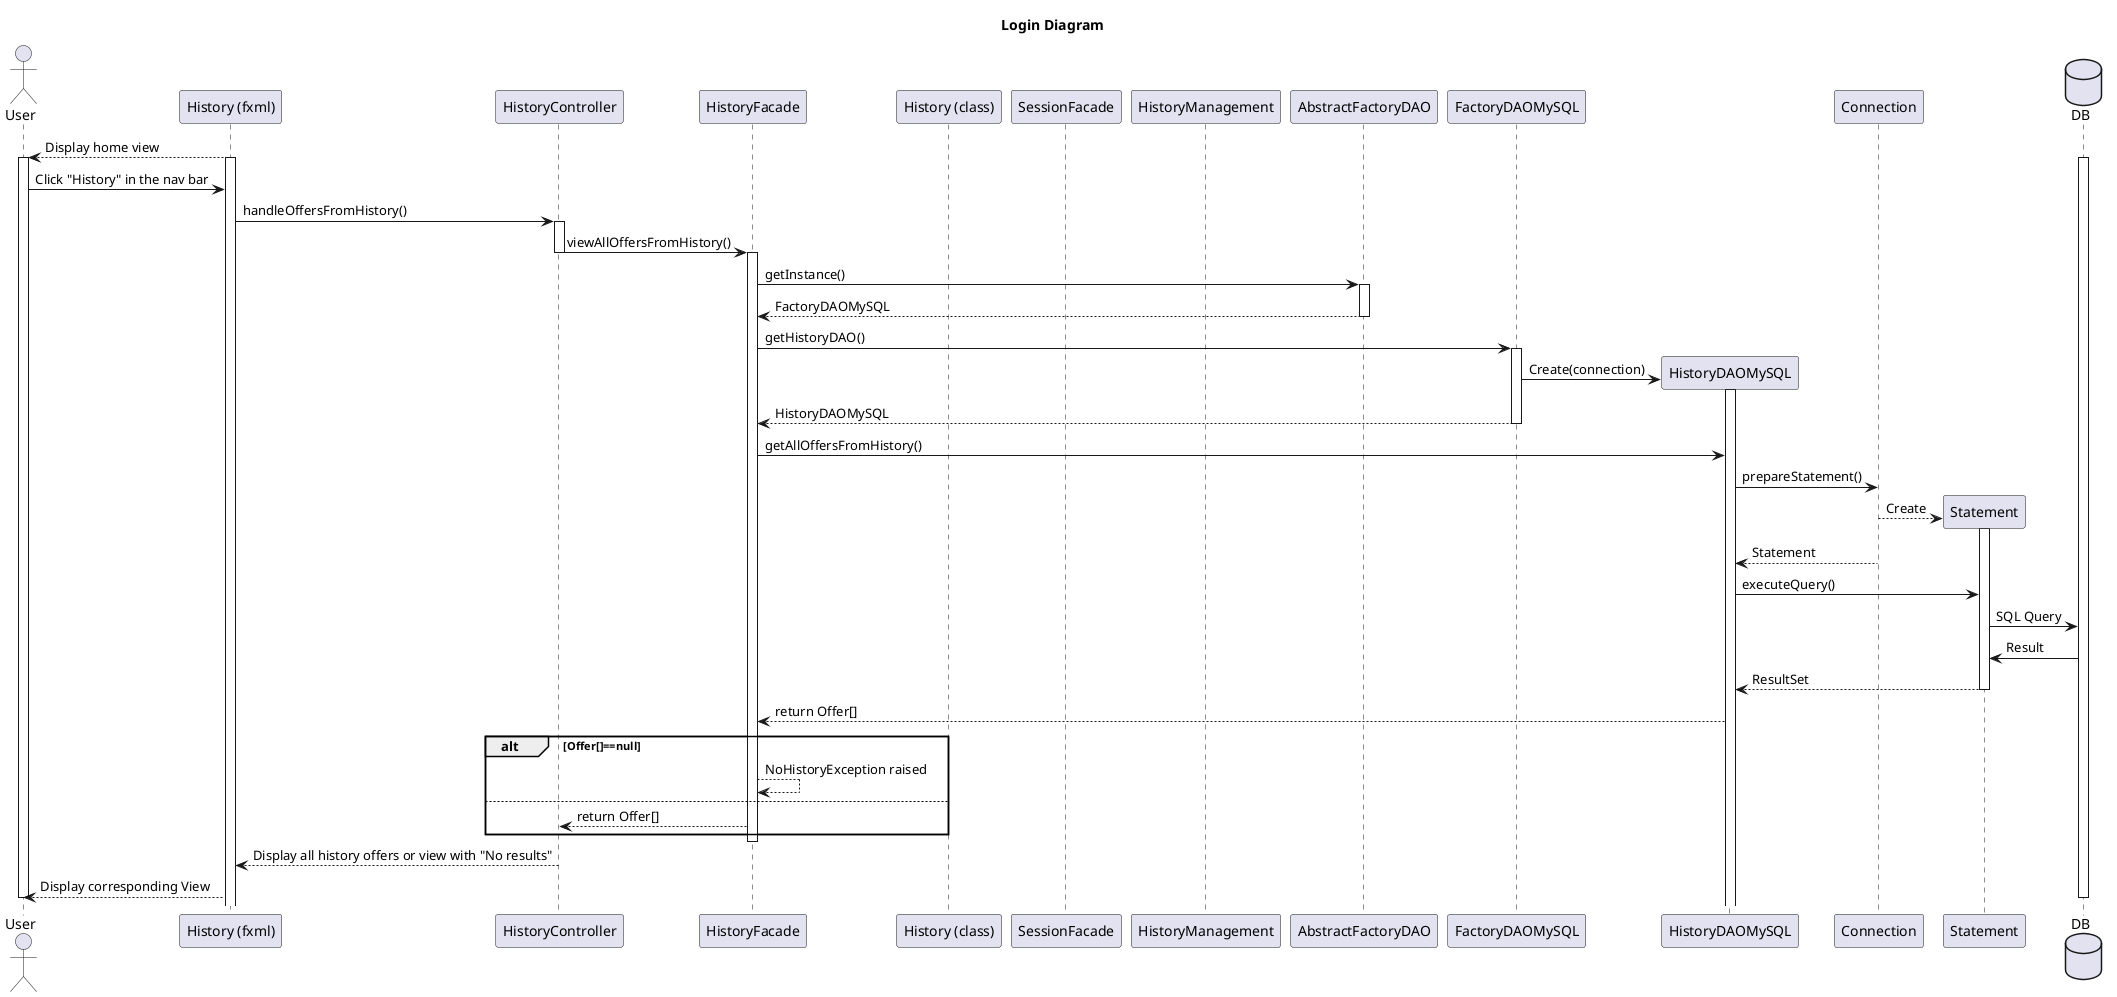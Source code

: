 @startuml
title Login Diagram

actor User
participant "History (fxml)"
participant HistoryController
participant HistoryFacade
participant "History (class)"
participant SessionFacade
participant HistoryManagement
participant AbstractFactoryDAO
participant FactoryDAOMySQL
participant HistoryDAOMySQL
participant Connection
participant Statement
database DB


"History (fxml)"-->User: Display home view

activate "History (fxml)"
activate User
activate DB


User->"History (fxml)": Click "History" in the nav bar

"History (fxml)"->HistoryController: handleOffersFromHistory()

activate HistoryController

HistoryController->HistoryFacade:viewAllOffersFromHistory()

deactivate HistoryController

activate HistoryFacade

HistoryFacade->AbstractFactoryDAO:getInstance()
activate AbstractFactoryDAO

AbstractFactoryDAO--> HistoryFacade : FactoryDAOMySQL
deactivate AbstractFactoryDAO

HistoryFacade -> FactoryDAOMySQL:getHistoryDAO()

activate FactoryDAOMySQL

FactoryDAOMySQL->HistoryDAOMySQL **:Create(connection)

activate HistoryDAOMySQL
FactoryDAOMySQL-->HistoryFacade:HistoryDAOMySQL

deactivate FactoryDAOMySQL
HistoryFacade->HistoryDAOMySQL:getAllOffersFromHistory()
HistoryDAOMySQL->Connection: prepareStatement()

Connection-->Statement **: Create

activate Statement

Connection-->HistoryDAOMySQL: Statement

deactivate Connection

HistoryDAOMySQL->Statement:executeQuery()

Statement->DB: SQL Query

DB->Statement:Result

Statement-->HistoryDAOMySQL: ResultSet

deactivate Statement

HistoryDAOMySQL-->HistoryFacade: return Offer[]
alt Offer[]==null
    HistoryFacade-->HistoryFacade: NoHistoryException raised
else
    HistoryFacade-->HistoryController : return Offer[]
end

activate HistoryController

deactivate HistoryFacade

HistoryController-->"History (fxml)": Display all history offers or view with "No results"

deactivate HistoryController

"History (fxml)"-->User: Display corresponding View

deactivate DB
deactivate HistoryManagement
deactivate User

@enduml